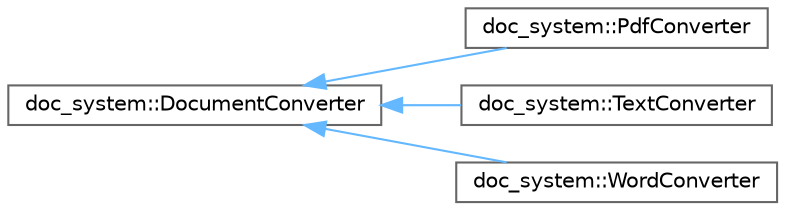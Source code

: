 digraph "Graphical Class Hierarchy"
{
 // INTERACTIVE_SVG=YES
 // LATEX_PDF_SIZE
  bgcolor="transparent";
  edge [fontname=Helvetica,fontsize=10,labelfontname=Helvetica,labelfontsize=10];
  node [fontname=Helvetica,fontsize=10,shape=box,height=0.2,width=0.4];
  rankdir="LR";
  Node0 [id="Node000000",label="doc_system::DocumentConverter",height=0.2,width=0.4,color="grey40", fillcolor="white", style="filled",URL="$classdoc__system_1_1_document_converter.html",tooltip=" "];
  Node0 -> Node1 [id="edge5_Node000000_Node000001",dir="back",color="steelblue1",style="solid",tooltip=" "];
  Node1 [id="Node000001",label="doc_system::PdfConverter",height=0.2,width=0.4,color="grey40", fillcolor="white", style="filled",URL="$classdoc__system_1_1_pdf_converter.html",tooltip=" "];
  Node0 -> Node2 [id="edge6_Node000000_Node000002",dir="back",color="steelblue1",style="solid",tooltip=" "];
  Node2 [id="Node000002",label="doc_system::TextConverter",height=0.2,width=0.4,color="grey40", fillcolor="white", style="filled",URL="$classdoc__system_1_1_text_converter.html",tooltip=" "];
  Node0 -> Node3 [id="edge7_Node000000_Node000003",dir="back",color="steelblue1",style="solid",tooltip=" "];
  Node3 [id="Node000003",label="doc_system::WordConverter",height=0.2,width=0.4,color="grey40", fillcolor="white", style="filled",URL="$classdoc__system_1_1_word_converter.html",tooltip=" "];
}
